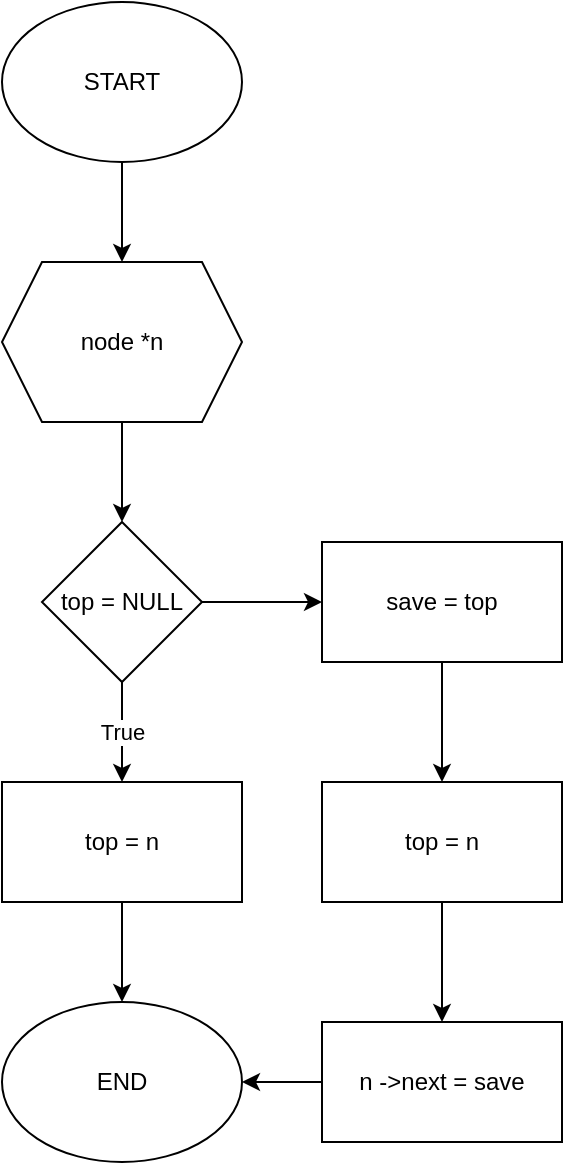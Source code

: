 <mxfile version="20.3.0" type="device"><diagram id="xeEtnbymONs8sZJl0ngQ" name="Halaman-1"><mxGraphModel dx="754" dy="905" grid="1" gridSize="10" guides="1" tooltips="1" connect="1" arrows="1" fold="1" page="1" pageScale="1" pageWidth="850" pageHeight="1100" math="0" shadow="0"><root><mxCell id="0"/><mxCell id="1" parent="0"/><mxCell id="aefePeGNwIGc1AmBkdUg-3" value="" style="edgeStyle=orthogonalEdgeStyle;rounded=0;orthogonalLoop=1;jettySize=auto;html=1;" edge="1" parent="1" source="aefePeGNwIGc1AmBkdUg-1" target="aefePeGNwIGc1AmBkdUg-2"><mxGeometry relative="1" as="geometry"/></mxCell><mxCell id="aefePeGNwIGc1AmBkdUg-1" value="START" style="ellipse;whiteSpace=wrap;html=1;" vertex="1" parent="1"><mxGeometry x="190" y="420" width="120" height="80" as="geometry"/></mxCell><mxCell id="aefePeGNwIGc1AmBkdUg-5" value="" style="edgeStyle=orthogonalEdgeStyle;rounded=0;orthogonalLoop=1;jettySize=auto;html=1;" edge="1" parent="1" source="aefePeGNwIGc1AmBkdUg-2" target="aefePeGNwIGc1AmBkdUg-4"><mxGeometry relative="1" as="geometry"/></mxCell><mxCell id="aefePeGNwIGc1AmBkdUg-2" value="node *n" style="shape=hexagon;perimeter=hexagonPerimeter2;whiteSpace=wrap;html=1;fixedSize=1;" vertex="1" parent="1"><mxGeometry x="190" y="550" width="120" height="80" as="geometry"/></mxCell><mxCell id="aefePeGNwIGc1AmBkdUg-7" value="True" style="edgeStyle=orthogonalEdgeStyle;rounded=0;orthogonalLoop=1;jettySize=auto;html=1;" edge="1" parent="1" source="aefePeGNwIGc1AmBkdUg-4" target="aefePeGNwIGc1AmBkdUg-6"><mxGeometry relative="1" as="geometry"/></mxCell><mxCell id="aefePeGNwIGc1AmBkdUg-9" value="" style="edgeStyle=orthogonalEdgeStyle;rounded=0;orthogonalLoop=1;jettySize=auto;html=1;" edge="1" parent="1" source="aefePeGNwIGc1AmBkdUg-4" target="aefePeGNwIGc1AmBkdUg-8"><mxGeometry relative="1" as="geometry"/></mxCell><mxCell id="aefePeGNwIGc1AmBkdUg-4" value="top = NULL" style="rhombus;whiteSpace=wrap;html=1;" vertex="1" parent="1"><mxGeometry x="210" y="680" width="80" height="80" as="geometry"/></mxCell><mxCell id="aefePeGNwIGc1AmBkdUg-17" value="" style="edgeStyle=orthogonalEdgeStyle;rounded=0;orthogonalLoop=1;jettySize=auto;html=1;" edge="1" parent="1" source="aefePeGNwIGc1AmBkdUg-6" target="aefePeGNwIGc1AmBkdUg-16"><mxGeometry relative="1" as="geometry"/></mxCell><mxCell id="aefePeGNwIGc1AmBkdUg-6" value="top = n" style="whiteSpace=wrap;html=1;" vertex="1" parent="1"><mxGeometry x="190" y="810" width="120" height="60" as="geometry"/></mxCell><mxCell id="aefePeGNwIGc1AmBkdUg-11" value="" style="edgeStyle=orthogonalEdgeStyle;rounded=0;orthogonalLoop=1;jettySize=auto;html=1;" edge="1" parent="1" source="aefePeGNwIGc1AmBkdUg-8" target="aefePeGNwIGc1AmBkdUg-10"><mxGeometry relative="1" as="geometry"/></mxCell><mxCell id="aefePeGNwIGc1AmBkdUg-8" value="save = top" style="whiteSpace=wrap;html=1;" vertex="1" parent="1"><mxGeometry x="350" y="690" width="120" height="60" as="geometry"/></mxCell><mxCell id="aefePeGNwIGc1AmBkdUg-13" value="" style="edgeStyle=orthogonalEdgeStyle;rounded=0;orthogonalLoop=1;jettySize=auto;html=1;" edge="1" parent="1" source="aefePeGNwIGc1AmBkdUg-10" target="aefePeGNwIGc1AmBkdUg-12"><mxGeometry relative="1" as="geometry"/></mxCell><mxCell id="aefePeGNwIGc1AmBkdUg-10" value="top = n" style="whiteSpace=wrap;html=1;" vertex="1" parent="1"><mxGeometry x="350" y="810" width="120" height="60" as="geometry"/></mxCell><mxCell id="aefePeGNwIGc1AmBkdUg-18" value="" style="edgeStyle=orthogonalEdgeStyle;rounded=0;orthogonalLoop=1;jettySize=auto;html=1;" edge="1" parent="1" source="aefePeGNwIGc1AmBkdUg-12" target="aefePeGNwIGc1AmBkdUg-16"><mxGeometry relative="1" as="geometry"/></mxCell><mxCell id="aefePeGNwIGc1AmBkdUg-12" value="n -&amp;gt;next = save" style="whiteSpace=wrap;html=1;" vertex="1" parent="1"><mxGeometry x="350" y="930" width="120" height="60" as="geometry"/></mxCell><mxCell id="aefePeGNwIGc1AmBkdUg-16" value="END" style="ellipse;whiteSpace=wrap;html=1;" vertex="1" parent="1"><mxGeometry x="190" y="920" width="120" height="80" as="geometry"/></mxCell></root></mxGraphModel></diagram></mxfile>
